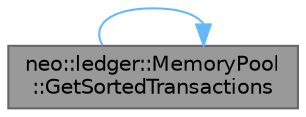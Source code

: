 digraph "neo::ledger::MemoryPool::GetSortedTransactions"
{
 // LATEX_PDF_SIZE
  bgcolor="transparent";
  edge [fontname=Helvetica,fontsize=10,labelfontname=Helvetica,labelfontsize=10];
  node [fontname=Helvetica,fontsize=10,shape=box,height=0.2,width=0.4];
  rankdir="LR";
  Node1 [id="Node000001",label="neo::ledger::MemoryPool\l::GetSortedTransactions",height=0.2,width=0.4,color="gray40", fillcolor="grey60", style="filled", fontcolor="black",tooltip="Get all verified transactions sorted by fee per byte (highest first)"];
  Node1 -> Node1 [id="edge1_Node000001_Node000001",color="steelblue1",style="solid",tooltip=" "];
}

